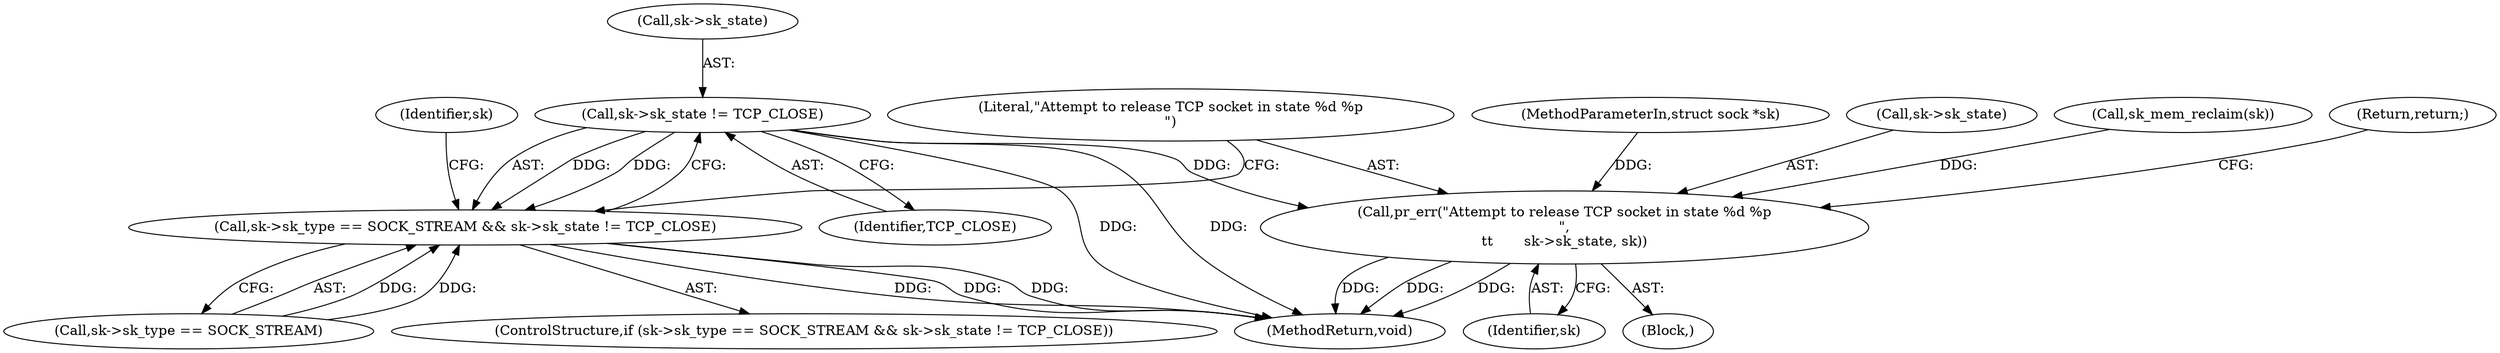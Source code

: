 digraph "0_linux_f6d8bd051c391c1c0458a30b2a7abcd939329259_4@pointer" {
"1000127" [label="(Call,sk->sk_state != TCP_CLOSE)"];
"1000121" [label="(Call,sk->sk_type == SOCK_STREAM && sk->sk_state != TCP_CLOSE)"];
"1000133" [label="(Call,pr_err(\"Attempt to release TCP socket in state %d %p\n\",\n\t\t       sk->sk_state, sk))"];
"1000128" [label="(Call,sk->sk_state)"];
"1000122" [label="(Call,sk->sk_type == SOCK_STREAM)"];
"1000131" [label="(Identifier,TCP_CLOSE)"];
"1000132" [label="(Block,)"];
"1000118" [label="(Call,sk_mem_reclaim(sk))"];
"1000127" [label="(Call,sk->sk_state != TCP_CLOSE)"];
"1000184" [label="(MethodReturn,void)"];
"1000139" [label="(Return,return;)"];
"1000143" [label="(Identifier,sk)"];
"1000121" [label="(Call,sk->sk_type == SOCK_STREAM && sk->sk_state != TCP_CLOSE)"];
"1000101" [label="(MethodParameterIn,struct sock *sk)"];
"1000133" [label="(Call,pr_err(\"Attempt to release TCP socket in state %d %p\n\",\n\t\t       sk->sk_state, sk))"];
"1000135" [label="(Call,sk->sk_state)"];
"1000120" [label="(ControlStructure,if (sk->sk_type == SOCK_STREAM && sk->sk_state != TCP_CLOSE))"];
"1000134" [label="(Literal,\"Attempt to release TCP socket in state %d %p\n\")"];
"1000138" [label="(Identifier,sk)"];
"1000127" -> "1000121"  [label="AST: "];
"1000127" -> "1000131"  [label="CFG: "];
"1000128" -> "1000127"  [label="AST: "];
"1000131" -> "1000127"  [label="AST: "];
"1000121" -> "1000127"  [label="CFG: "];
"1000127" -> "1000184"  [label="DDG: "];
"1000127" -> "1000184"  [label="DDG: "];
"1000127" -> "1000121"  [label="DDG: "];
"1000127" -> "1000121"  [label="DDG: "];
"1000127" -> "1000133"  [label="DDG: "];
"1000121" -> "1000120"  [label="AST: "];
"1000121" -> "1000122"  [label="CFG: "];
"1000122" -> "1000121"  [label="AST: "];
"1000134" -> "1000121"  [label="CFG: "];
"1000143" -> "1000121"  [label="CFG: "];
"1000121" -> "1000184"  [label="DDG: "];
"1000121" -> "1000184"  [label="DDG: "];
"1000121" -> "1000184"  [label="DDG: "];
"1000122" -> "1000121"  [label="DDG: "];
"1000122" -> "1000121"  [label="DDG: "];
"1000133" -> "1000132"  [label="AST: "];
"1000133" -> "1000138"  [label="CFG: "];
"1000134" -> "1000133"  [label="AST: "];
"1000135" -> "1000133"  [label="AST: "];
"1000138" -> "1000133"  [label="AST: "];
"1000139" -> "1000133"  [label="CFG: "];
"1000133" -> "1000184"  [label="DDG: "];
"1000133" -> "1000184"  [label="DDG: "];
"1000133" -> "1000184"  [label="DDG: "];
"1000118" -> "1000133"  [label="DDG: "];
"1000101" -> "1000133"  [label="DDG: "];
}

